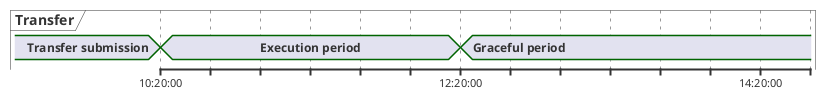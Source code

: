 @startuml
concise "Transfer" as S

S is "Transfer submission"

@10:20:00
S is "Execution period"

@12:20:00
S is "Graceful period"

@14:20:00

@enduml

